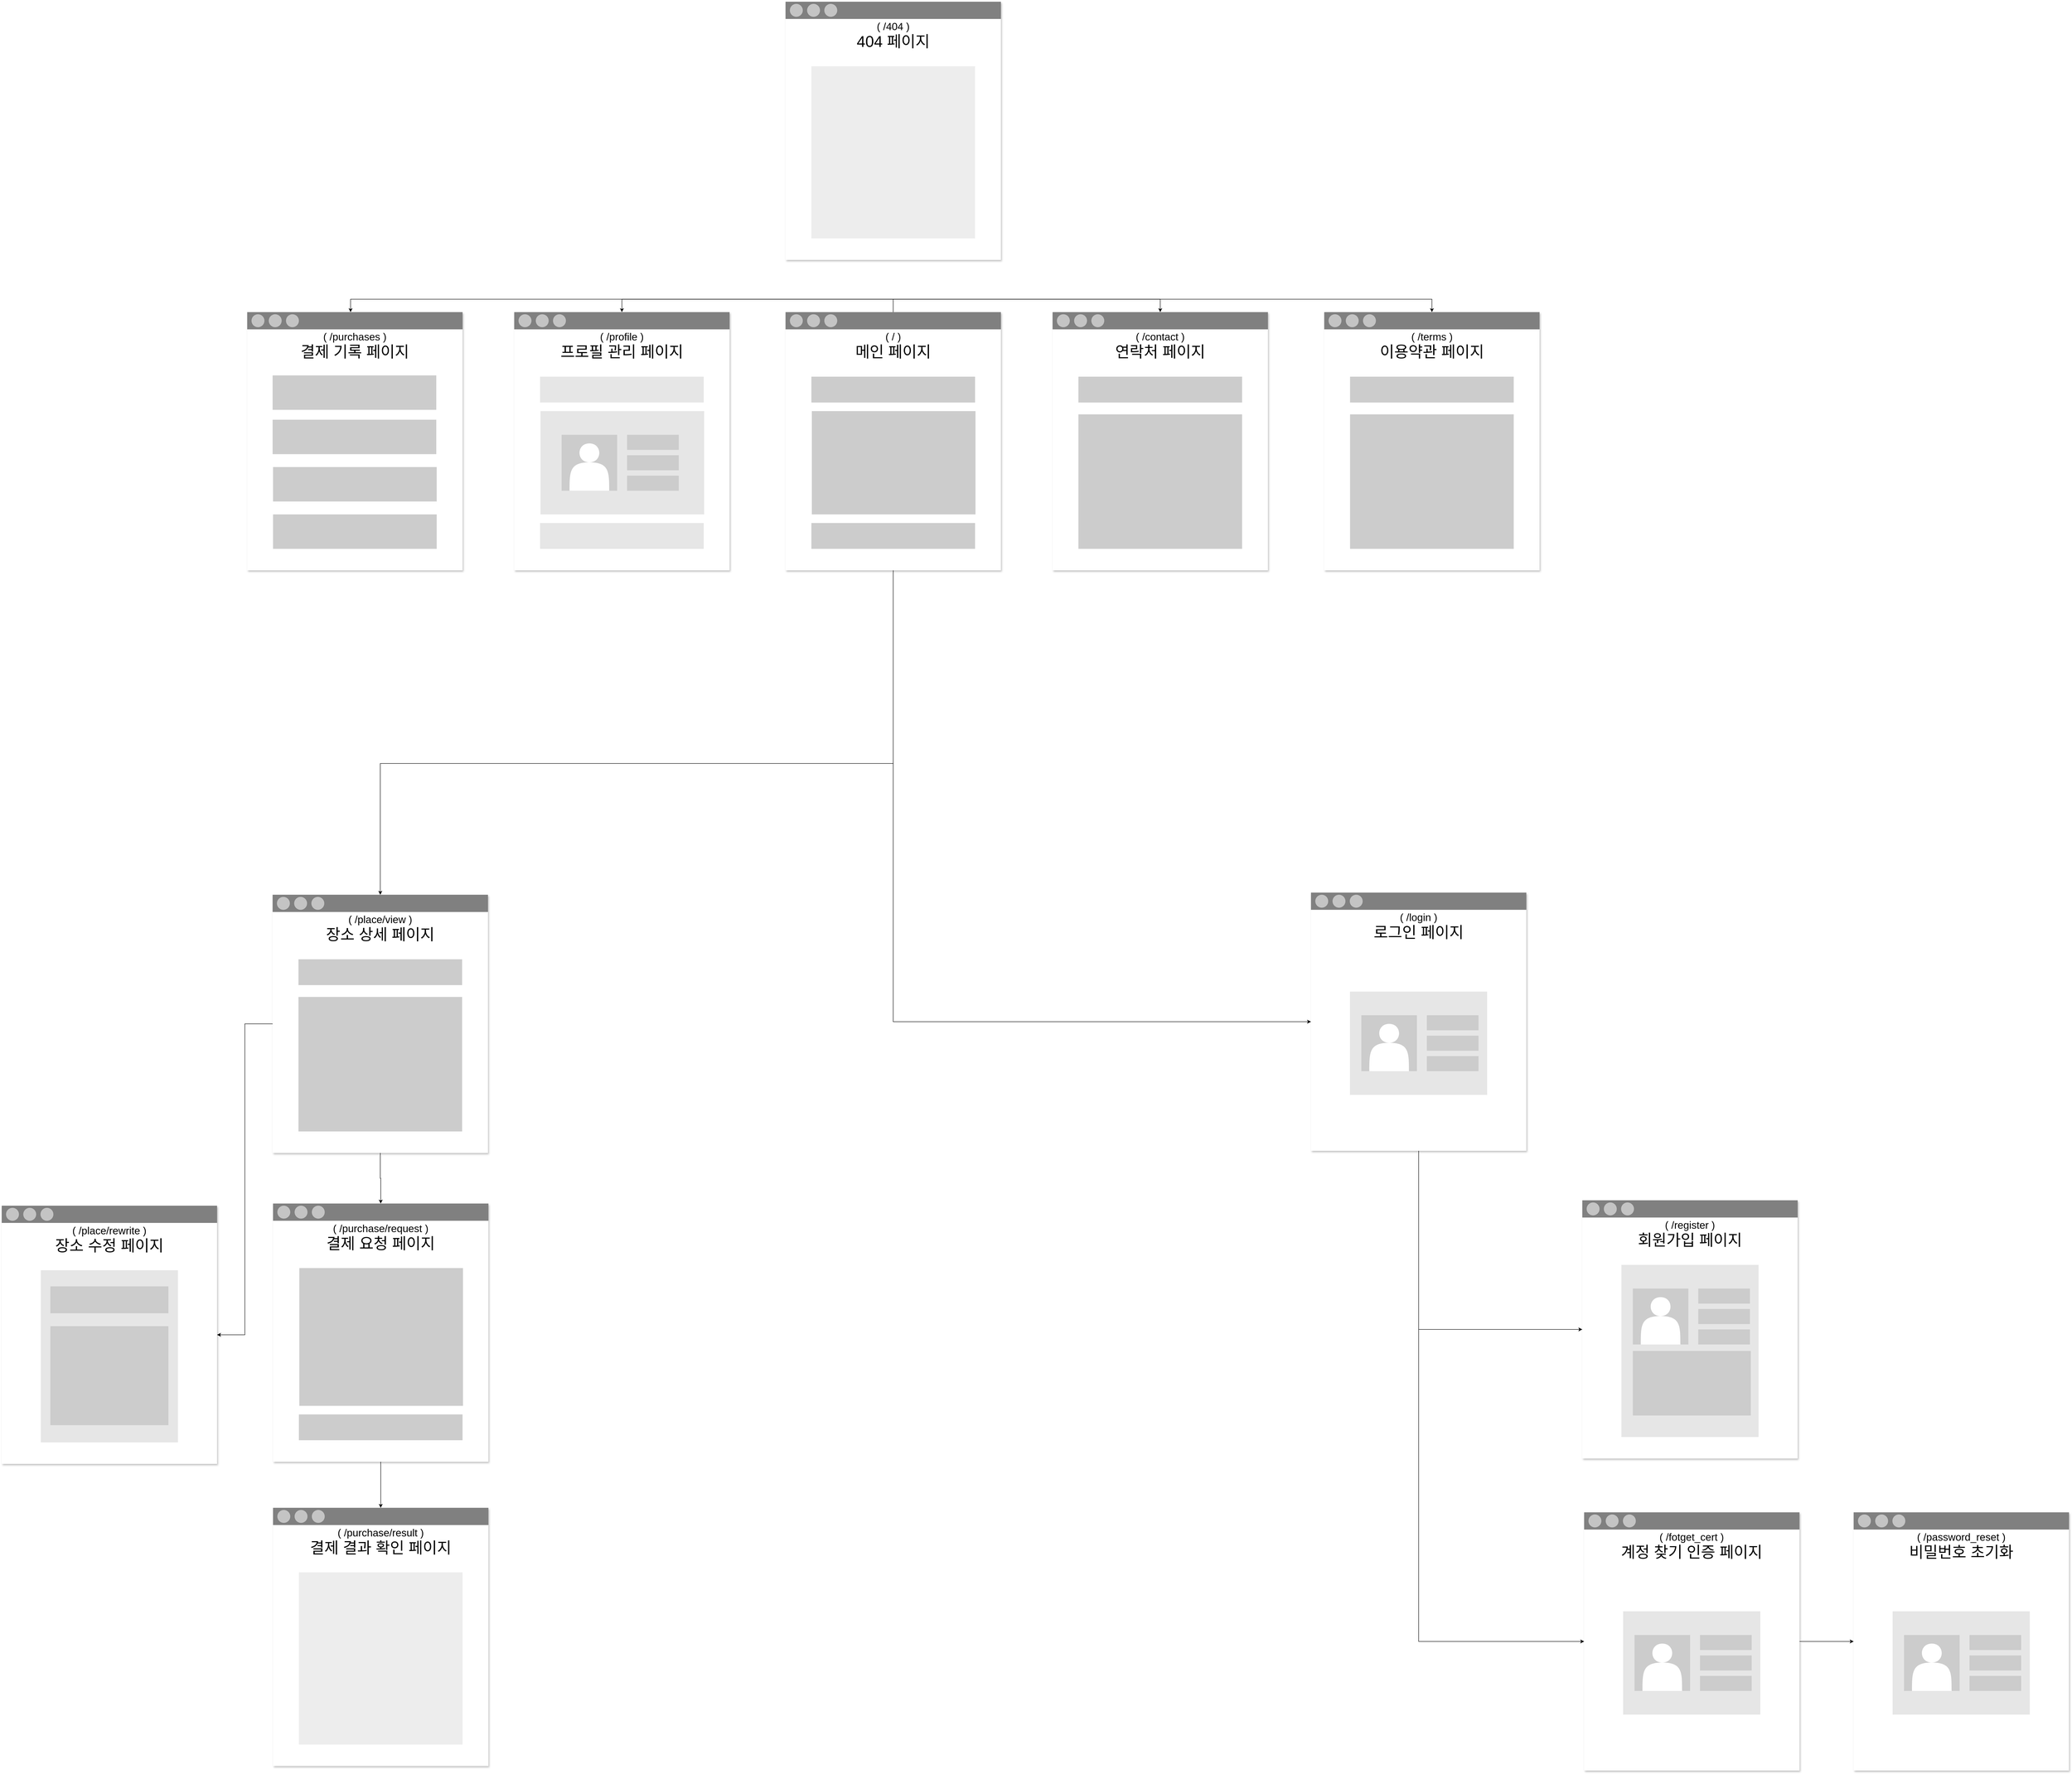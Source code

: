 <mxfile version="26.0.9">
  <diagram name="Page-1" id="b520641d-4fe3-3701-9064-5fc419738815">
    <mxGraphModel dx="197" dy="1453" grid="1" gridSize="10" guides="1" tooltips="1" connect="1" arrows="1" fold="1" page="1" pageScale="1" pageWidth="1100" pageHeight="850" background="none" math="0" shadow="0">
      <root>
        <mxCell id="0" />
        <mxCell id="1" parent="0" />
        <mxCell id="HgGfvKjObObi69bd0dLE-1" value="" style="rounded=0;whiteSpace=wrap;html=1;strokeColor=none;shadow=1;" parent="1" vertex="1">
          <mxGeometry x="5500" y="1630" width="500" height="600" as="geometry" />
        </mxCell>
        <mxCell id="HgGfvKjObObi69bd0dLE-2" value="" style="rounded=0;whiteSpace=wrap;html=1;fillColor=#808080;shadow=0;strokeColor=none;" parent="1" vertex="1">
          <mxGeometry x="5500" y="1630" width="500" height="40" as="geometry" />
        </mxCell>
        <mxCell id="HgGfvKjObObi69bd0dLE-3" value="" style="ellipse;whiteSpace=wrap;html=1;aspect=fixed;strokeColor=none;fillColor=#C4C4C4;" parent="1" vertex="1">
          <mxGeometry x="5510" y="1635" width="30" height="30" as="geometry" />
        </mxCell>
        <mxCell id="HgGfvKjObObi69bd0dLE-4" value="" style="ellipse;whiteSpace=wrap;html=1;aspect=fixed;strokeColor=none;fillColor=#C4C4C4;" parent="1" vertex="1">
          <mxGeometry x="5550" y="1635" width="30" height="30" as="geometry" />
        </mxCell>
        <mxCell id="HgGfvKjObObi69bd0dLE-5" value="" style="ellipse;whiteSpace=wrap;html=1;aspect=fixed;strokeColor=none;fillColor=#C4C4C4;" parent="1" vertex="1">
          <mxGeometry x="5590" y="1635" width="30" height="30" as="geometry" />
        </mxCell>
        <mxCell id="HgGfvKjObObi69bd0dLE-6" value="&lt;font style=&quot;font-size: 24px;&quot;&gt;( /404 )&lt;/font&gt;" style="text;html=1;align=center;verticalAlign=middle;whiteSpace=wrap;rounded=0;" parent="1" vertex="1">
          <mxGeometry x="5500" y="1673" width="500" height="30" as="geometry" />
        </mxCell>
        <mxCell id="HgGfvKjObObi69bd0dLE-7" value="&lt;font style=&quot;font-size: 36px;&quot;&gt;404 페이지&lt;/font&gt;" style="text;html=1;align=center;verticalAlign=middle;whiteSpace=wrap;rounded=0;" parent="1" vertex="1">
          <mxGeometry x="5500" y="1707" width="500" height="30" as="geometry" />
        </mxCell>
        <mxCell id="HgGfvKjObObi69bd0dLE-9" value="" style="rounded=0;whiteSpace=wrap;html=1;fillColor=#EDEDED;strokeColor=none;" parent="1" vertex="1">
          <mxGeometry x="5560" y="1780" width="380" height="400" as="geometry" />
        </mxCell>
        <mxCell id="HgGfvKjObObi69bd0dLE-493" style="edgeStyle=orthogonalEdgeStyle;rounded=0;orthogonalLoop=1;jettySize=auto;html=1;entryX=0;entryY=0.5;entryDx=0;entryDy=0;exitX=0.5;exitY=1;exitDx=0;exitDy=0;" parent="1" source="HgGfvKjObObi69bd0dLE-10" target="HgGfvKjObObi69bd0dLE-39" edge="1">
          <mxGeometry relative="1" as="geometry" />
        </mxCell>
        <mxCell id="t9F1TacY5d7-P6lCNfBC-12" style="edgeStyle=orthogonalEdgeStyle;rounded=0;orthogonalLoop=1;jettySize=auto;html=1;entryX=0.5;entryY=0;entryDx=0;entryDy=0;" parent="1" source="HgGfvKjObObi69bd0dLE-10" target="HgGfvKjObObi69bd0dLE-316" edge="1">
          <mxGeometry relative="1" as="geometry">
            <Array as="points">
              <mxPoint x="5750" y="3400" />
              <mxPoint x="4559" y="3400" />
            </Array>
          </mxGeometry>
        </mxCell>
        <mxCell id="HgGfvKjObObi69bd0dLE-10" value="" style="rounded=0;whiteSpace=wrap;html=1;strokeColor=none;shadow=1;" parent="1" vertex="1">
          <mxGeometry x="5500" y="2351.25" width="500" height="600" as="geometry" />
        </mxCell>
        <mxCell id="HgGfvKjObObi69bd0dLE-499" style="edgeStyle=orthogonalEdgeStyle;rounded=0;orthogonalLoop=1;jettySize=auto;html=1;entryX=0.5;entryY=0;entryDx=0;entryDy=0;exitX=0.5;exitY=0;exitDx=0;exitDy=0;" parent="1" source="HgGfvKjObObi69bd0dLE-11" target="HgGfvKjObObi69bd0dLE-476" edge="1">
          <mxGeometry relative="1" as="geometry">
            <Array as="points">
              <mxPoint x="5750" y="2321.25" />
              <mxPoint x="5120" y="2321.25" />
            </Array>
          </mxGeometry>
        </mxCell>
        <mxCell id="HgGfvKjObObi69bd0dLE-500" style="edgeStyle=orthogonalEdgeStyle;rounded=0;orthogonalLoop=1;jettySize=auto;html=1;entryX=0.5;entryY=0;entryDx=0;entryDy=0;exitX=0.5;exitY=0;exitDx=0;exitDy=0;" parent="1" source="HgGfvKjObObi69bd0dLE-11" edge="1">
          <mxGeometry relative="1" as="geometry">
            <Array as="points">
              <mxPoint x="5750" y="2321.25" />
              <mxPoint x="4490" y="2321.25" />
            </Array>
            <mxPoint x="4490" y="2351.25" as="targetPoint" />
          </mxGeometry>
        </mxCell>
        <mxCell id="HgGfvKjObObi69bd0dLE-503" style="edgeStyle=orthogonalEdgeStyle;rounded=0;orthogonalLoop=1;jettySize=auto;html=1;entryX=0.5;entryY=0;entryDx=0;entryDy=0;exitX=0.5;exitY=0;exitDx=0;exitDy=0;" parent="1" source="HgGfvKjObObi69bd0dLE-11" target="HgGfvKjObObi69bd0dLE-233" edge="1">
          <mxGeometry relative="1" as="geometry">
            <Array as="points">
              <mxPoint x="5750" y="2321.25" />
              <mxPoint x="6370" y="2321.25" />
            </Array>
          </mxGeometry>
        </mxCell>
        <mxCell id="HgGfvKjObObi69bd0dLE-504" style="edgeStyle=orthogonalEdgeStyle;rounded=0;orthogonalLoop=1;jettySize=auto;html=1;entryX=0.5;entryY=0;entryDx=0;entryDy=0;exitX=0.5;exitY=0;exitDx=0;exitDy=0;" parent="1" source="HgGfvKjObObi69bd0dLE-11" target="HgGfvKjObObi69bd0dLE-243" edge="1">
          <mxGeometry relative="1" as="geometry">
            <Array as="points">
              <mxPoint x="5750" y="2321.25" />
              <mxPoint x="7001" y="2321.25" />
            </Array>
          </mxGeometry>
        </mxCell>
        <mxCell id="HgGfvKjObObi69bd0dLE-11" value="" style="rounded=0;whiteSpace=wrap;html=1;fillColor=#808080;shadow=0;strokeColor=none;" parent="1" vertex="1">
          <mxGeometry x="5500" y="2351.25" width="500" height="40" as="geometry" />
        </mxCell>
        <mxCell id="HgGfvKjObObi69bd0dLE-12" value="" style="ellipse;whiteSpace=wrap;html=1;aspect=fixed;strokeColor=none;fillColor=#C4C4C4;" parent="1" vertex="1">
          <mxGeometry x="5510" y="2356.25" width="30" height="30" as="geometry" />
        </mxCell>
        <mxCell id="HgGfvKjObObi69bd0dLE-13" value="" style="ellipse;whiteSpace=wrap;html=1;aspect=fixed;strokeColor=none;fillColor=#C4C4C4;" parent="1" vertex="1">
          <mxGeometry x="5550" y="2356.25" width="30" height="30" as="geometry" />
        </mxCell>
        <mxCell id="HgGfvKjObObi69bd0dLE-14" value="" style="ellipse;whiteSpace=wrap;html=1;aspect=fixed;strokeColor=none;fillColor=#C4C4C4;" parent="1" vertex="1">
          <mxGeometry x="5590" y="2356.25" width="30" height="30" as="geometry" />
        </mxCell>
        <mxCell id="HgGfvKjObObi69bd0dLE-15" value="&lt;font style=&quot;font-size: 24px;&quot;&gt;( / )&lt;/font&gt;" style="text;html=1;align=center;verticalAlign=middle;whiteSpace=wrap;rounded=0;" parent="1" vertex="1">
          <mxGeometry x="5500" y="2394.25" width="500" height="30" as="geometry" />
        </mxCell>
        <mxCell id="HgGfvKjObObi69bd0dLE-16" value="&lt;font style=&quot;font-size: 36px;&quot;&gt;메인 페이지&lt;/font&gt;" style="text;html=1;align=center;verticalAlign=middle;whiteSpace=wrap;rounded=0;" parent="1" vertex="1">
          <mxGeometry x="5500" y="2428.25" width="500" height="30" as="geometry" />
        </mxCell>
        <mxCell id="HgGfvKjObObi69bd0dLE-18" value="" style="shape=ext;double=1;rounded=0;whiteSpace=wrap;html=1;strokeColor=none;fillColor=#CCCCCC;" parent="1" vertex="1">
          <mxGeometry x="5560" y="2501.25" width="380" height="60" as="geometry" />
        </mxCell>
        <mxCell id="HgGfvKjObObi69bd0dLE-19" value="" style="shape=ext;double=1;rounded=0;whiteSpace=wrap;html=1;strokeColor=none;fillColor=#CCCCCC;" parent="1" vertex="1">
          <mxGeometry x="5561" y="2581.25" width="380" height="240" as="geometry" />
        </mxCell>
        <mxCell id="HgGfvKjObObi69bd0dLE-20" value="" style="shape=ext;double=1;rounded=0;whiteSpace=wrap;html=1;strokeColor=none;fillColor=#CCCCCC;" parent="1" vertex="1">
          <mxGeometry x="5560" y="2841.25" width="380" height="60" as="geometry" />
        </mxCell>
        <mxCell id="HgGfvKjObObi69bd0dLE-495" style="edgeStyle=orthogonalEdgeStyle;rounded=0;orthogonalLoop=1;jettySize=auto;html=1;entryX=0;entryY=0.5;entryDx=0;entryDy=0;exitX=0.5;exitY=1;exitDx=0;exitDy=0;" parent="1" source="HgGfvKjObObi69bd0dLE-39" target="HgGfvKjObObi69bd0dLE-97" edge="1">
          <mxGeometry relative="1" as="geometry" />
        </mxCell>
        <mxCell id="HgGfvKjObObi69bd0dLE-496" style="edgeStyle=orthogonalEdgeStyle;rounded=0;orthogonalLoop=1;jettySize=auto;html=1;entryX=0;entryY=0.5;entryDx=0;entryDy=0;exitX=0.5;exitY=1;exitDx=0;exitDy=0;" parent="1" source="HgGfvKjObObi69bd0dLE-39" target="HgGfvKjObObi69bd0dLE-106" edge="1">
          <mxGeometry relative="1" as="geometry" />
        </mxCell>
        <mxCell id="HgGfvKjObObi69bd0dLE-39" value="" style="rounded=0;whiteSpace=wrap;html=1;strokeColor=none;shadow=1;" parent="1" vertex="1">
          <mxGeometry x="6720" y="3700" width="500" height="600" as="geometry" />
        </mxCell>
        <mxCell id="HgGfvKjObObi69bd0dLE-40" value="" style="rounded=0;whiteSpace=wrap;html=1;fillColor=#808080;shadow=0;strokeColor=none;" parent="1" vertex="1">
          <mxGeometry x="6720" y="3700" width="500" height="40" as="geometry" />
        </mxCell>
        <mxCell id="HgGfvKjObObi69bd0dLE-41" value="" style="ellipse;whiteSpace=wrap;html=1;aspect=fixed;strokeColor=none;fillColor=#C4C4C4;" parent="1" vertex="1">
          <mxGeometry x="6730" y="3705" width="30" height="30" as="geometry" />
        </mxCell>
        <mxCell id="HgGfvKjObObi69bd0dLE-42" value="" style="ellipse;whiteSpace=wrap;html=1;aspect=fixed;strokeColor=none;fillColor=#C4C4C4;" parent="1" vertex="1">
          <mxGeometry x="6770" y="3705" width="30" height="30" as="geometry" />
        </mxCell>
        <mxCell id="HgGfvKjObObi69bd0dLE-43" value="" style="ellipse;whiteSpace=wrap;html=1;aspect=fixed;strokeColor=none;fillColor=#C4C4C4;" parent="1" vertex="1">
          <mxGeometry x="6810" y="3705" width="30" height="30" as="geometry" />
        </mxCell>
        <mxCell id="HgGfvKjObObi69bd0dLE-44" value="&lt;span style=&quot;font-size: 24px;&quot;&gt;( /login )&lt;/span&gt;" style="text;html=1;align=center;verticalAlign=middle;whiteSpace=wrap;rounded=0;" parent="1" vertex="1">
          <mxGeometry x="6720" y="3743" width="500" height="30" as="geometry" />
        </mxCell>
        <mxCell id="HgGfvKjObObi69bd0dLE-45" value="&lt;span style=&quot;font-size: 36px;&quot;&gt;로그인 페이지&lt;/span&gt;" style="text;html=1;align=center;verticalAlign=middle;whiteSpace=wrap;rounded=0;" parent="1" vertex="1">
          <mxGeometry x="6720" y="3777" width="500" height="30" as="geometry" />
        </mxCell>
        <mxCell id="HgGfvKjObObi69bd0dLE-50" value="" style="shape=ext;double=1;rounded=0;whiteSpace=wrap;html=1;strokeColor=none;fillColor=#E6E6E6;" parent="1" vertex="1">
          <mxGeometry x="6810.5" y="3930" width="318.5" height="240" as="geometry" />
        </mxCell>
        <mxCell id="HgGfvKjObObi69bd0dLE-56" value="" style="rounded=0;whiteSpace=wrap;html=1;strokeColor=none;fillColor=#CCCCCC;" parent="1" vertex="1">
          <mxGeometry x="6837" y="3985" width="129" height="130" as="geometry" />
        </mxCell>
        <mxCell id="HgGfvKjObObi69bd0dLE-53" value="" style="shape=actor;whiteSpace=wrap;html=1;strokeColor=none;" parent="1" vertex="1">
          <mxGeometry x="6855.5" y="4005" width="92" height="110" as="geometry" />
        </mxCell>
        <mxCell id="HgGfvKjObObi69bd0dLE-57" value="" style="rounded=0;whiteSpace=wrap;html=1;strokeColor=none;fillColor=#CCCCCC;" parent="1" vertex="1">
          <mxGeometry x="6989" y="3985" width="120" height="35" as="geometry" />
        </mxCell>
        <mxCell id="HgGfvKjObObi69bd0dLE-60" value="" style="rounded=0;whiteSpace=wrap;html=1;strokeColor=none;fillColor=#CCCCCC;" parent="1" vertex="1">
          <mxGeometry x="6989" y="4032.5" width="120" height="35" as="geometry" />
        </mxCell>
        <mxCell id="HgGfvKjObObi69bd0dLE-61" value="" style="rounded=0;whiteSpace=wrap;html=1;strokeColor=none;fillColor=#CCCCCC;" parent="1" vertex="1">
          <mxGeometry x="6989" y="4080" width="120" height="35" as="geometry" />
        </mxCell>
        <mxCell id="HgGfvKjObObi69bd0dLE-97" value="" style="rounded=0;whiteSpace=wrap;html=1;strokeColor=none;shadow=1;" parent="1" vertex="1">
          <mxGeometry x="7350" y="4415" width="500" height="600" as="geometry" />
        </mxCell>
        <mxCell id="HgGfvKjObObi69bd0dLE-98" value="" style="rounded=0;whiteSpace=wrap;html=1;fillColor=#808080;shadow=0;strokeColor=none;" parent="1" vertex="1">
          <mxGeometry x="7350" y="4415" width="500" height="40" as="geometry" />
        </mxCell>
        <mxCell id="HgGfvKjObObi69bd0dLE-99" value="" style="ellipse;whiteSpace=wrap;html=1;aspect=fixed;strokeColor=none;fillColor=#C4C4C4;" parent="1" vertex="1">
          <mxGeometry x="7360" y="4420" width="30" height="30" as="geometry" />
        </mxCell>
        <mxCell id="HgGfvKjObObi69bd0dLE-100" value="" style="ellipse;whiteSpace=wrap;html=1;aspect=fixed;strokeColor=none;fillColor=#C4C4C4;" parent="1" vertex="1">
          <mxGeometry x="7400" y="4420" width="30" height="30" as="geometry" />
        </mxCell>
        <mxCell id="HgGfvKjObObi69bd0dLE-101" value="" style="ellipse;whiteSpace=wrap;html=1;aspect=fixed;strokeColor=none;fillColor=#C4C4C4;" parent="1" vertex="1">
          <mxGeometry x="7440" y="4420" width="30" height="30" as="geometry" />
        </mxCell>
        <mxCell id="HgGfvKjObObi69bd0dLE-102" value="&lt;span style=&quot;font-size: 24px;&quot;&gt;( /register )&lt;/span&gt;" style="text;html=1;align=center;verticalAlign=middle;whiteSpace=wrap;rounded=0;" parent="1" vertex="1">
          <mxGeometry x="7350" y="4458" width="500" height="30" as="geometry" />
        </mxCell>
        <mxCell id="HgGfvKjObObi69bd0dLE-103" value="&lt;span style=&quot;font-size: 36px;&quot;&gt;회원가입 페이지&lt;/span&gt;" style="text;html=1;align=center;verticalAlign=middle;whiteSpace=wrap;rounded=0;" parent="1" vertex="1">
          <mxGeometry x="7350" y="4492" width="500" height="30" as="geometry" />
        </mxCell>
        <mxCell id="HgGfvKjObObi69bd0dLE-91" value="" style="shape=ext;double=1;rounded=0;whiteSpace=wrap;html=1;strokeColor=none;fillColor=#E6E6E6;" parent="1" vertex="1">
          <mxGeometry x="7440.75" y="4565" width="318.5" height="400" as="geometry" />
        </mxCell>
        <mxCell id="HgGfvKjObObi69bd0dLE-92" value="" style="rounded=0;whiteSpace=wrap;html=1;strokeColor=none;fillColor=#CCCCCC;" parent="1" vertex="1">
          <mxGeometry x="7467.25" y="4620" width="129" height="130" as="geometry" />
        </mxCell>
        <mxCell id="HgGfvKjObObi69bd0dLE-93" value="" style="shape=actor;whiteSpace=wrap;html=1;strokeColor=none;" parent="1" vertex="1">
          <mxGeometry x="7485.75" y="4640" width="92" height="110" as="geometry" />
        </mxCell>
        <mxCell id="HgGfvKjObObi69bd0dLE-94" value="" style="rounded=0;whiteSpace=wrap;html=1;strokeColor=none;fillColor=#CCCCCC;" parent="1" vertex="1">
          <mxGeometry x="7619.25" y="4620" width="120" height="35" as="geometry" />
        </mxCell>
        <mxCell id="HgGfvKjObObi69bd0dLE-95" value="" style="rounded=0;whiteSpace=wrap;html=1;strokeColor=none;fillColor=#CCCCCC;" parent="1" vertex="1">
          <mxGeometry x="7619.25" y="4667.5" width="120" height="35" as="geometry" />
        </mxCell>
        <mxCell id="HgGfvKjObObi69bd0dLE-96" value="" style="rounded=0;whiteSpace=wrap;html=1;strokeColor=none;fillColor=#CCCCCC;" parent="1" vertex="1">
          <mxGeometry x="7619.25" y="4715" width="120" height="35" as="geometry" />
        </mxCell>
        <mxCell id="HgGfvKjObObi69bd0dLE-105" value="" style="rounded=0;whiteSpace=wrap;html=1;strokeColor=none;fillColor=#CCCCCC;" parent="1" vertex="1">
          <mxGeometry x="7467.25" y="4765" width="274" height="150" as="geometry" />
        </mxCell>
        <mxCell id="HgGfvKjObObi69bd0dLE-497" style="edgeStyle=orthogonalEdgeStyle;rounded=0;orthogonalLoop=1;jettySize=auto;html=1;entryX=0;entryY=0.5;entryDx=0;entryDy=0;" parent="1" source="HgGfvKjObObi69bd0dLE-106" target="HgGfvKjObObi69bd0dLE-119" edge="1">
          <mxGeometry relative="1" as="geometry" />
        </mxCell>
        <mxCell id="HgGfvKjObObi69bd0dLE-106" value="" style="rounded=0;whiteSpace=wrap;html=1;strokeColor=none;shadow=1;" parent="1" vertex="1">
          <mxGeometry x="7354.25" y="5140" width="500" height="600" as="geometry" />
        </mxCell>
        <mxCell id="HgGfvKjObObi69bd0dLE-107" value="" style="rounded=0;whiteSpace=wrap;html=1;fillColor=#808080;shadow=0;strokeColor=none;" parent="1" vertex="1">
          <mxGeometry x="7354.25" y="5140" width="500" height="40" as="geometry" />
        </mxCell>
        <mxCell id="HgGfvKjObObi69bd0dLE-108" value="" style="ellipse;whiteSpace=wrap;html=1;aspect=fixed;strokeColor=none;fillColor=#C4C4C4;" parent="1" vertex="1">
          <mxGeometry x="7364.25" y="5145" width="30" height="30" as="geometry" />
        </mxCell>
        <mxCell id="HgGfvKjObObi69bd0dLE-109" value="" style="ellipse;whiteSpace=wrap;html=1;aspect=fixed;strokeColor=none;fillColor=#C4C4C4;" parent="1" vertex="1">
          <mxGeometry x="7404.25" y="5145" width="30" height="30" as="geometry" />
        </mxCell>
        <mxCell id="HgGfvKjObObi69bd0dLE-110" value="" style="ellipse;whiteSpace=wrap;html=1;aspect=fixed;strokeColor=none;fillColor=#C4C4C4;" parent="1" vertex="1">
          <mxGeometry x="7444.25" y="5145" width="30" height="30" as="geometry" />
        </mxCell>
        <mxCell id="HgGfvKjObObi69bd0dLE-111" value="&lt;span style=&quot;font-size: 24px;&quot;&gt;( /fotget_cert )&lt;/span&gt;" style="text;html=1;align=center;verticalAlign=middle;whiteSpace=wrap;rounded=0;" parent="1" vertex="1">
          <mxGeometry x="7354.25" y="5183" width="500" height="30" as="geometry" />
        </mxCell>
        <mxCell id="HgGfvKjObObi69bd0dLE-112" value="&lt;span style=&quot;font-size: 36px;&quot;&gt;계정 찾기 인증 페이지&lt;/span&gt;" style="text;html=1;align=center;verticalAlign=middle;whiteSpace=wrap;rounded=0;" parent="1" vertex="1">
          <mxGeometry x="7354.25" y="5217" width="500" height="30" as="geometry" />
        </mxCell>
        <mxCell id="HgGfvKjObObi69bd0dLE-113" value="" style="shape=ext;double=1;rounded=0;whiteSpace=wrap;html=1;strokeColor=none;fillColor=#E6E6E6;" parent="1" vertex="1">
          <mxGeometry x="7444.75" y="5370" width="318.5" height="240" as="geometry" />
        </mxCell>
        <mxCell id="HgGfvKjObObi69bd0dLE-114" value="" style="rounded=0;whiteSpace=wrap;html=1;strokeColor=none;fillColor=#CCCCCC;" parent="1" vertex="1">
          <mxGeometry x="7471.25" y="5425" width="129" height="130" as="geometry" />
        </mxCell>
        <mxCell id="HgGfvKjObObi69bd0dLE-115" value="" style="shape=actor;whiteSpace=wrap;html=1;strokeColor=none;" parent="1" vertex="1">
          <mxGeometry x="7489.75" y="5445" width="92" height="110" as="geometry" />
        </mxCell>
        <mxCell id="HgGfvKjObObi69bd0dLE-116" value="" style="rounded=0;whiteSpace=wrap;html=1;strokeColor=none;fillColor=#CCCCCC;" parent="1" vertex="1">
          <mxGeometry x="7623.25" y="5425" width="120" height="35" as="geometry" />
        </mxCell>
        <mxCell id="HgGfvKjObObi69bd0dLE-117" value="" style="rounded=0;whiteSpace=wrap;html=1;strokeColor=none;fillColor=#CCCCCC;" parent="1" vertex="1">
          <mxGeometry x="7623.25" y="5472.5" width="120" height="35" as="geometry" />
        </mxCell>
        <mxCell id="HgGfvKjObObi69bd0dLE-118" value="" style="rounded=0;whiteSpace=wrap;html=1;strokeColor=none;fillColor=#CCCCCC;" parent="1" vertex="1">
          <mxGeometry x="7623.25" y="5520" width="120" height="35" as="geometry" />
        </mxCell>
        <mxCell id="HgGfvKjObObi69bd0dLE-119" value="" style="rounded=0;whiteSpace=wrap;html=1;strokeColor=none;shadow=1;" parent="1" vertex="1">
          <mxGeometry x="7980.0" y="5140" width="500" height="600" as="geometry" />
        </mxCell>
        <mxCell id="HgGfvKjObObi69bd0dLE-120" value="" style="rounded=0;whiteSpace=wrap;html=1;fillColor=#808080;shadow=0;strokeColor=none;" parent="1" vertex="1">
          <mxGeometry x="7980.0" y="5140" width="500" height="40" as="geometry" />
        </mxCell>
        <mxCell id="HgGfvKjObObi69bd0dLE-121" value="" style="ellipse;whiteSpace=wrap;html=1;aspect=fixed;strokeColor=none;fillColor=#C4C4C4;" parent="1" vertex="1">
          <mxGeometry x="7990.0" y="5145" width="30" height="30" as="geometry" />
        </mxCell>
        <mxCell id="HgGfvKjObObi69bd0dLE-122" value="" style="ellipse;whiteSpace=wrap;html=1;aspect=fixed;strokeColor=none;fillColor=#C4C4C4;" parent="1" vertex="1">
          <mxGeometry x="8030.0" y="5145" width="30" height="30" as="geometry" />
        </mxCell>
        <mxCell id="HgGfvKjObObi69bd0dLE-123" value="" style="ellipse;whiteSpace=wrap;html=1;aspect=fixed;strokeColor=none;fillColor=#C4C4C4;" parent="1" vertex="1">
          <mxGeometry x="8070.0" y="5145" width="30" height="30" as="geometry" />
        </mxCell>
        <mxCell id="HgGfvKjObObi69bd0dLE-124" value="&lt;span style=&quot;font-size: 24px;&quot;&gt;( /password_reset )&lt;/span&gt;" style="text;html=1;align=center;verticalAlign=middle;whiteSpace=wrap;rounded=0;" parent="1" vertex="1">
          <mxGeometry x="7980.0" y="5183" width="500" height="30" as="geometry" />
        </mxCell>
        <mxCell id="HgGfvKjObObi69bd0dLE-125" value="&lt;span style=&quot;font-size: 36px;&quot;&gt;비밀번호 초기화&lt;/span&gt;" style="text;html=1;align=center;verticalAlign=middle;whiteSpace=wrap;rounded=0;" parent="1" vertex="1">
          <mxGeometry x="7980.0" y="5217" width="500" height="30" as="geometry" />
        </mxCell>
        <mxCell id="HgGfvKjObObi69bd0dLE-126" value="" style="shape=ext;double=1;rounded=0;whiteSpace=wrap;html=1;strokeColor=none;fillColor=#E6E6E6;" parent="1" vertex="1">
          <mxGeometry x="8070.5" y="5370" width="318.5" height="240" as="geometry" />
        </mxCell>
        <mxCell id="HgGfvKjObObi69bd0dLE-127" value="" style="rounded=0;whiteSpace=wrap;html=1;strokeColor=none;fillColor=#CCCCCC;" parent="1" vertex="1">
          <mxGeometry x="8097.0" y="5425" width="129" height="130" as="geometry" />
        </mxCell>
        <mxCell id="HgGfvKjObObi69bd0dLE-128" value="" style="shape=actor;whiteSpace=wrap;html=1;strokeColor=none;" parent="1" vertex="1">
          <mxGeometry x="8115.5" y="5445" width="92" height="110" as="geometry" />
        </mxCell>
        <mxCell id="HgGfvKjObObi69bd0dLE-129" value="" style="rounded=0;whiteSpace=wrap;html=1;strokeColor=none;fillColor=#CCCCCC;" parent="1" vertex="1">
          <mxGeometry x="8249" y="5425" width="120" height="35" as="geometry" />
        </mxCell>
        <mxCell id="HgGfvKjObObi69bd0dLE-130" value="" style="rounded=0;whiteSpace=wrap;html=1;strokeColor=none;fillColor=#CCCCCC;" parent="1" vertex="1">
          <mxGeometry x="8249" y="5472.5" width="120" height="35" as="geometry" />
        </mxCell>
        <mxCell id="HgGfvKjObObi69bd0dLE-131" value="" style="rounded=0;whiteSpace=wrap;html=1;strokeColor=none;fillColor=#CCCCCC;" parent="1" vertex="1">
          <mxGeometry x="8249" y="5520" width="120" height="35" as="geometry" />
        </mxCell>
        <mxCell id="HgGfvKjObObi69bd0dLE-221" value="" style="rounded=0;whiteSpace=wrap;html=1;strokeColor=none;shadow=1;" parent="1" vertex="1">
          <mxGeometry x="4250" y="2351.25" width="500" height="600" as="geometry" />
        </mxCell>
        <mxCell id="HgGfvKjObObi69bd0dLE-222" value="" style="rounded=0;whiteSpace=wrap;html=1;fillColor=#808080;shadow=0;strokeColor=none;" parent="1" vertex="1">
          <mxGeometry x="4250" y="2351.25" width="500" height="40" as="geometry" />
        </mxCell>
        <mxCell id="HgGfvKjObObi69bd0dLE-223" value="" style="ellipse;whiteSpace=wrap;html=1;aspect=fixed;strokeColor=none;fillColor=#C4C4C4;" parent="1" vertex="1">
          <mxGeometry x="4260" y="2356.25" width="30" height="30" as="geometry" />
        </mxCell>
        <mxCell id="HgGfvKjObObi69bd0dLE-224" value="" style="ellipse;whiteSpace=wrap;html=1;aspect=fixed;strokeColor=none;fillColor=#C4C4C4;" parent="1" vertex="1">
          <mxGeometry x="4300" y="2356.25" width="30" height="30" as="geometry" />
        </mxCell>
        <mxCell id="HgGfvKjObObi69bd0dLE-225" value="" style="ellipse;whiteSpace=wrap;html=1;aspect=fixed;strokeColor=none;fillColor=#C4C4C4;" parent="1" vertex="1">
          <mxGeometry x="4340" y="2356.25" width="30" height="30" as="geometry" />
        </mxCell>
        <mxCell id="HgGfvKjObObi69bd0dLE-226" value="&lt;font style=&quot;font-size: 24px;&quot;&gt;( /purchases&lt;/font&gt;&lt;span style=&quot;color: light-dark(rgb(0, 0, 0), rgb(255, 255, 255)); background-color: transparent; font-size: 24px;&quot;&gt;&amp;nbsp;)&lt;/span&gt;" style="text;html=1;align=center;verticalAlign=middle;whiteSpace=wrap;rounded=0;" parent="1" vertex="1">
          <mxGeometry x="4250" y="2394.25" width="500" height="30" as="geometry" />
        </mxCell>
        <mxCell id="HgGfvKjObObi69bd0dLE-227" value="&lt;span style=&quot;font-size: 36px;&quot;&gt;결제 기록 페이지&lt;/span&gt;" style="text;html=1;align=center;verticalAlign=middle;whiteSpace=wrap;rounded=0;" parent="1" vertex="1">
          <mxGeometry x="4250" y="2428.25" width="500" height="30" as="geometry" />
        </mxCell>
        <mxCell id="HgGfvKjObObi69bd0dLE-228" value="" style="shape=ext;double=1;rounded=0;whiteSpace=wrap;html=1;strokeColor=none;fillColor=#CCCCCC;" parent="1" vertex="1">
          <mxGeometry x="4310" y="2821.25" width="380" height="80" as="geometry" />
        </mxCell>
        <mxCell id="HgGfvKjObObi69bd0dLE-229" value="" style="shape=ext;double=1;rounded=0;whiteSpace=wrap;html=1;strokeColor=none;fillColor=#CCCCCC;" parent="1" vertex="1">
          <mxGeometry x="4310" y="2711.25" width="380" height="80" as="geometry" />
        </mxCell>
        <mxCell id="HgGfvKjObObi69bd0dLE-230" value="" style="shape=ext;double=1;rounded=0;whiteSpace=wrap;html=1;strokeColor=none;fillColor=#CCCCCC;" parent="1" vertex="1">
          <mxGeometry x="4309" y="2601.25" width="380" height="80" as="geometry" />
        </mxCell>
        <mxCell id="HgGfvKjObObi69bd0dLE-231" value="" style="shape=ext;double=1;rounded=0;whiteSpace=wrap;html=1;strokeColor=none;fillColor=#CCCCCC;" parent="1" vertex="1">
          <mxGeometry x="4309" y="2498.25" width="380" height="80" as="geometry" />
        </mxCell>
        <mxCell id="HgGfvKjObObi69bd0dLE-232" value="" style="rounded=0;whiteSpace=wrap;html=1;strokeColor=none;shadow=1;" parent="1" vertex="1">
          <mxGeometry x="6120" y="2351.25" width="500" height="600" as="geometry" />
        </mxCell>
        <mxCell id="HgGfvKjObObi69bd0dLE-233" value="" style="rounded=0;whiteSpace=wrap;html=1;fillColor=#808080;shadow=0;strokeColor=none;" parent="1" vertex="1">
          <mxGeometry x="6120" y="2351.25" width="500" height="40" as="geometry" />
        </mxCell>
        <mxCell id="HgGfvKjObObi69bd0dLE-234" value="" style="ellipse;whiteSpace=wrap;html=1;aspect=fixed;strokeColor=none;fillColor=#C4C4C4;" parent="1" vertex="1">
          <mxGeometry x="6130" y="2356.25" width="30" height="30" as="geometry" />
        </mxCell>
        <mxCell id="HgGfvKjObObi69bd0dLE-235" value="" style="ellipse;whiteSpace=wrap;html=1;aspect=fixed;strokeColor=none;fillColor=#C4C4C4;" parent="1" vertex="1">
          <mxGeometry x="6170" y="2356.25" width="30" height="30" as="geometry" />
        </mxCell>
        <mxCell id="HgGfvKjObObi69bd0dLE-236" value="" style="ellipse;whiteSpace=wrap;html=1;aspect=fixed;strokeColor=none;fillColor=#C4C4C4;" parent="1" vertex="1">
          <mxGeometry x="6210" y="2356.25" width="30" height="30" as="geometry" />
        </mxCell>
        <mxCell id="HgGfvKjObObi69bd0dLE-237" value="&lt;font style=&quot;font-size: 24px;&quot;&gt;( /contact&lt;/font&gt;&lt;span style=&quot;color: light-dark(rgb(0, 0, 0), rgb(255, 255, 255)); background-color: transparent; font-size: 24px;&quot;&gt;&amp;nbsp;)&lt;/span&gt;" style="text;html=1;align=center;verticalAlign=middle;whiteSpace=wrap;rounded=0;" parent="1" vertex="1">
          <mxGeometry x="6120" y="2394.25" width="500" height="30" as="geometry" />
        </mxCell>
        <mxCell id="HgGfvKjObObi69bd0dLE-238" value="&lt;span style=&quot;font-size: 36px;&quot;&gt;연락처 페이지&lt;/span&gt;" style="text;html=1;align=center;verticalAlign=middle;whiteSpace=wrap;rounded=0;" parent="1" vertex="1">
          <mxGeometry x="6120" y="2428.25" width="500" height="30" as="geometry" />
        </mxCell>
        <mxCell id="HgGfvKjObObi69bd0dLE-239" value="" style="shape=ext;double=1;rounded=0;whiteSpace=wrap;html=1;strokeColor=none;fillColor=#CCCCCC;" parent="1" vertex="1">
          <mxGeometry x="6180" y="2501.25" width="380" height="60" as="geometry" />
        </mxCell>
        <mxCell id="HgGfvKjObObi69bd0dLE-240" value="" style="shape=ext;double=1;rounded=0;whiteSpace=wrap;html=1;strokeColor=none;fillColor=#CCCCCC;" parent="1" vertex="1">
          <mxGeometry x="6180" y="2588.75" width="380" height="312.5" as="geometry" />
        </mxCell>
        <mxCell id="HgGfvKjObObi69bd0dLE-242" value="" style="rounded=0;whiteSpace=wrap;html=1;strokeColor=none;shadow=1;" parent="1" vertex="1">
          <mxGeometry x="6750.75" y="2351.25" width="500" height="600" as="geometry" />
        </mxCell>
        <mxCell id="HgGfvKjObObi69bd0dLE-243" value="" style="rounded=0;whiteSpace=wrap;html=1;fillColor=#808080;shadow=0;strokeColor=none;" parent="1" vertex="1">
          <mxGeometry x="6750.75" y="2351.25" width="500" height="40" as="geometry" />
        </mxCell>
        <mxCell id="HgGfvKjObObi69bd0dLE-244" value="" style="ellipse;whiteSpace=wrap;html=1;aspect=fixed;strokeColor=none;fillColor=#C4C4C4;" parent="1" vertex="1">
          <mxGeometry x="6760.75" y="2356.25" width="30" height="30" as="geometry" />
        </mxCell>
        <mxCell id="HgGfvKjObObi69bd0dLE-245" value="" style="ellipse;whiteSpace=wrap;html=1;aspect=fixed;strokeColor=none;fillColor=#C4C4C4;" parent="1" vertex="1">
          <mxGeometry x="6800.75" y="2356.25" width="30" height="30" as="geometry" />
        </mxCell>
        <mxCell id="HgGfvKjObObi69bd0dLE-246" value="" style="ellipse;whiteSpace=wrap;html=1;aspect=fixed;strokeColor=none;fillColor=#C4C4C4;" parent="1" vertex="1">
          <mxGeometry x="6840.75" y="2356.25" width="30" height="30" as="geometry" />
        </mxCell>
        <mxCell id="HgGfvKjObObi69bd0dLE-247" value="&lt;font style=&quot;font-size: 24px;&quot;&gt;( /terms&lt;/font&gt;&lt;span style=&quot;color: light-dark(rgb(0, 0, 0), rgb(255, 255, 255)); background-color: transparent; font-size: 24px;&quot;&gt;&amp;nbsp;)&lt;/span&gt;" style="text;html=1;align=center;verticalAlign=middle;whiteSpace=wrap;rounded=0;" parent="1" vertex="1">
          <mxGeometry x="6750.75" y="2394.25" width="500" height="30" as="geometry" />
        </mxCell>
        <mxCell id="HgGfvKjObObi69bd0dLE-248" value="&lt;span style=&quot;font-size: 36px;&quot;&gt;이용약관 페이지&lt;/span&gt;" style="text;html=1;align=center;verticalAlign=middle;whiteSpace=wrap;rounded=0;" parent="1" vertex="1">
          <mxGeometry x="6750.75" y="2428.25" width="500" height="30" as="geometry" />
        </mxCell>
        <mxCell id="HgGfvKjObObi69bd0dLE-249" value="" style="shape=ext;double=1;rounded=0;whiteSpace=wrap;html=1;strokeColor=none;fillColor=#CCCCCC;" parent="1" vertex="1">
          <mxGeometry x="6810.75" y="2501.25" width="380" height="60" as="geometry" />
        </mxCell>
        <mxCell id="HgGfvKjObObi69bd0dLE-250" value="" style="shape=ext;double=1;rounded=0;whiteSpace=wrap;html=1;strokeColor=none;fillColor=#CCCCCC;" parent="1" vertex="1">
          <mxGeometry x="6810.75" y="2588.75" width="380" height="312.5" as="geometry" />
        </mxCell>
        <mxCell id="t9F1TacY5d7-P6lCNfBC-14" style="edgeStyle=orthogonalEdgeStyle;rounded=0;orthogonalLoop=1;jettySize=auto;html=1;entryX=0.5;entryY=0;entryDx=0;entryDy=0;" parent="1" source="HgGfvKjObObi69bd0dLE-315" target="HgGfvKjObObi69bd0dLE-363" edge="1">
          <mxGeometry relative="1" as="geometry" />
        </mxCell>
        <mxCell id="RJ-f0mT0WkTz4ROjxXBF-11" style="edgeStyle=orthogonalEdgeStyle;rounded=0;orthogonalLoop=1;jettySize=auto;html=1;entryX=1;entryY=0.5;entryDx=0;entryDy=0;" parent="1" source="HgGfvKjObObi69bd0dLE-315" target="RJ-f0mT0WkTz4ROjxXBF-1" edge="1">
          <mxGeometry relative="1" as="geometry" />
        </mxCell>
        <mxCell id="HgGfvKjObObi69bd0dLE-315" value="" style="rounded=0;whiteSpace=wrap;html=1;strokeColor=none;shadow=1;" parent="1" vertex="1">
          <mxGeometry x="4309" y="3705" width="500" height="600" as="geometry" />
        </mxCell>
        <mxCell id="HgGfvKjObObi69bd0dLE-316" value="" style="rounded=0;whiteSpace=wrap;html=1;fillColor=#808080;shadow=0;strokeColor=none;" parent="1" vertex="1">
          <mxGeometry x="4309" y="3705" width="500" height="40" as="geometry" />
        </mxCell>
        <mxCell id="HgGfvKjObObi69bd0dLE-317" value="" style="ellipse;whiteSpace=wrap;html=1;aspect=fixed;strokeColor=none;fillColor=#C4C4C4;" parent="1" vertex="1">
          <mxGeometry x="4319" y="3710" width="30" height="30" as="geometry" />
        </mxCell>
        <mxCell id="HgGfvKjObObi69bd0dLE-318" value="" style="ellipse;whiteSpace=wrap;html=1;aspect=fixed;strokeColor=none;fillColor=#C4C4C4;" parent="1" vertex="1">
          <mxGeometry x="4359" y="3710" width="30" height="30" as="geometry" />
        </mxCell>
        <mxCell id="HgGfvKjObObi69bd0dLE-319" value="" style="ellipse;whiteSpace=wrap;html=1;aspect=fixed;strokeColor=none;fillColor=#C4C4C4;" parent="1" vertex="1">
          <mxGeometry x="4399" y="3710" width="30" height="30" as="geometry" />
        </mxCell>
        <mxCell id="HgGfvKjObObi69bd0dLE-320" value="&lt;span style=&quot;font-size: 24px;&quot;&gt;( /place/view )&lt;/span&gt;" style="text;html=1;align=center;verticalAlign=middle;whiteSpace=wrap;rounded=0;" parent="1" vertex="1">
          <mxGeometry x="4309" y="3748" width="500" height="30" as="geometry" />
        </mxCell>
        <mxCell id="HgGfvKjObObi69bd0dLE-321" value="&lt;span style=&quot;font-size: 36px;&quot;&gt;장소 상세 페이지&lt;/span&gt;" style="text;html=1;align=center;verticalAlign=middle;whiteSpace=wrap;rounded=0;" parent="1" vertex="1">
          <mxGeometry x="4309" y="3782" width="500" height="30" as="geometry" />
        </mxCell>
        <mxCell id="HgGfvKjObObi69bd0dLE-322" value="" style="shape=ext;double=1;rounded=0;whiteSpace=wrap;html=1;strokeColor=none;fillColor=#CCCCCC;" parent="1" vertex="1">
          <mxGeometry x="4369" y="3855" width="380" height="60" as="geometry" />
        </mxCell>
        <mxCell id="HgGfvKjObObi69bd0dLE-323" value="" style="shape=ext;double=1;rounded=0;whiteSpace=wrap;html=1;strokeColor=none;fillColor=#CCCCCC;" parent="1" vertex="1">
          <mxGeometry x="4369" y="3942.5" width="380" height="312.5" as="geometry" />
        </mxCell>
        <mxCell id="t9F1TacY5d7-P6lCNfBC-15" style="edgeStyle=orthogonalEdgeStyle;rounded=0;orthogonalLoop=1;jettySize=auto;html=1;entryX=0.5;entryY=0;entryDx=0;entryDy=0;" parent="1" source="HgGfvKjObObi69bd0dLE-362" target="t9F1TacY5d7-P6lCNfBC-4" edge="1">
          <mxGeometry relative="1" as="geometry" />
        </mxCell>
        <mxCell id="HgGfvKjObObi69bd0dLE-362" value="" style="rounded=0;whiteSpace=wrap;html=1;strokeColor=none;shadow=1;" parent="1" vertex="1">
          <mxGeometry x="4310" y="4422.5" width="500" height="600" as="geometry" />
        </mxCell>
        <mxCell id="HgGfvKjObObi69bd0dLE-363" value="" style="rounded=0;whiteSpace=wrap;html=1;fillColor=#808080;shadow=0;strokeColor=none;" parent="1" vertex="1">
          <mxGeometry x="4310" y="4422.5" width="500" height="40" as="geometry" />
        </mxCell>
        <mxCell id="HgGfvKjObObi69bd0dLE-364" value="" style="ellipse;whiteSpace=wrap;html=1;aspect=fixed;strokeColor=none;fillColor=#C4C4C4;" parent="1" vertex="1">
          <mxGeometry x="4320" y="4427.5" width="30" height="30" as="geometry" />
        </mxCell>
        <mxCell id="HgGfvKjObObi69bd0dLE-365" value="" style="ellipse;whiteSpace=wrap;html=1;aspect=fixed;strokeColor=none;fillColor=#C4C4C4;" parent="1" vertex="1">
          <mxGeometry x="4360" y="4427.5" width="30" height="30" as="geometry" />
        </mxCell>
        <mxCell id="HgGfvKjObObi69bd0dLE-366" value="" style="ellipse;whiteSpace=wrap;html=1;aspect=fixed;strokeColor=none;fillColor=#C4C4C4;" parent="1" vertex="1">
          <mxGeometry x="4400" y="4427.5" width="30" height="30" as="geometry" />
        </mxCell>
        <mxCell id="HgGfvKjObObi69bd0dLE-367" value="&lt;span style=&quot;font-size: 24px;&quot;&gt;( /purchase/request )&lt;/span&gt;" style="text;html=1;align=center;verticalAlign=middle;whiteSpace=wrap;rounded=0;" parent="1" vertex="1">
          <mxGeometry x="4310" y="4465.5" width="500" height="30" as="geometry" />
        </mxCell>
        <mxCell id="HgGfvKjObObi69bd0dLE-368" value="&lt;span style=&quot;font-size: 36px;&quot;&gt;결제 요청 페이지&lt;/span&gt;" style="text;html=1;align=center;verticalAlign=middle;whiteSpace=wrap;rounded=0;" parent="1" vertex="1">
          <mxGeometry x="4310" y="4499.5" width="500" height="30" as="geometry" />
        </mxCell>
        <mxCell id="HgGfvKjObObi69bd0dLE-370" value="" style="shape=ext;double=1;rounded=0;whiteSpace=wrap;html=1;strokeColor=none;fillColor=#CCCCCC;" parent="1" vertex="1">
          <mxGeometry x="4371" y="4572.5" width="380" height="320" as="geometry" />
        </mxCell>
        <mxCell id="HgGfvKjObObi69bd0dLE-371" value="" style="shape=ext;double=1;rounded=0;whiteSpace=wrap;html=1;strokeColor=none;fillColor=#CCCCCC;" parent="1" vertex="1">
          <mxGeometry x="4370" y="4912.5" width="380" height="60" as="geometry" />
        </mxCell>
        <mxCell id="HgGfvKjObObi69bd0dLE-475" value="" style="rounded=0;whiteSpace=wrap;html=1;strokeColor=none;shadow=1;" parent="1" vertex="1">
          <mxGeometry x="4870" y="2351.25" width="500" height="600" as="geometry" />
        </mxCell>
        <mxCell id="HgGfvKjObObi69bd0dLE-476" value="" style="rounded=0;whiteSpace=wrap;html=1;fillColor=#808080;shadow=0;strokeColor=none;" parent="1" vertex="1">
          <mxGeometry x="4870" y="2351.25" width="500" height="40" as="geometry" />
        </mxCell>
        <mxCell id="HgGfvKjObObi69bd0dLE-477" value="" style="ellipse;whiteSpace=wrap;html=1;aspect=fixed;strokeColor=none;fillColor=#C4C4C4;" parent="1" vertex="1">
          <mxGeometry x="4880" y="2356.25" width="30" height="30" as="geometry" />
        </mxCell>
        <mxCell id="HgGfvKjObObi69bd0dLE-478" value="" style="ellipse;whiteSpace=wrap;html=1;aspect=fixed;strokeColor=none;fillColor=#C4C4C4;" parent="1" vertex="1">
          <mxGeometry x="4920" y="2356.25" width="30" height="30" as="geometry" />
        </mxCell>
        <mxCell id="HgGfvKjObObi69bd0dLE-479" value="" style="ellipse;whiteSpace=wrap;html=1;aspect=fixed;strokeColor=none;fillColor=#C4C4C4;" parent="1" vertex="1">
          <mxGeometry x="4960" y="2356.25" width="30" height="30" as="geometry" />
        </mxCell>
        <mxCell id="HgGfvKjObObi69bd0dLE-480" value="&lt;span style=&quot;font-size: 24px;&quot;&gt;( /profile )&lt;/span&gt;" style="text;html=1;align=center;verticalAlign=middle;whiteSpace=wrap;rounded=0;" parent="1" vertex="1">
          <mxGeometry x="4870" y="2394.25" width="500" height="30" as="geometry" />
        </mxCell>
        <mxCell id="HgGfvKjObObi69bd0dLE-481" value="&lt;span style=&quot;font-size: 36px;&quot;&gt;프로필 관리 페이지&lt;/span&gt;" style="text;html=1;align=center;verticalAlign=middle;whiteSpace=wrap;rounded=0;" parent="1" vertex="1">
          <mxGeometry x="4870" y="2428.25" width="500" height="30" as="geometry" />
        </mxCell>
        <mxCell id="HgGfvKjObObi69bd0dLE-482" value="" style="shape=ext;double=1;rounded=0;whiteSpace=wrap;html=1;strokeColor=none;fillColor=#E6E6E6;" parent="1" vertex="1">
          <mxGeometry x="4930" y="2501.25" width="380" height="60" as="geometry" />
        </mxCell>
        <mxCell id="HgGfvKjObObi69bd0dLE-483" value="" style="shape=ext;double=1;rounded=0;whiteSpace=wrap;html=1;strokeColor=none;fillColor=#E6E6E6;" parent="1" vertex="1">
          <mxGeometry x="4931" y="2581.25" width="380" height="240" as="geometry" />
        </mxCell>
        <mxCell id="HgGfvKjObObi69bd0dLE-484" value="" style="shape=ext;double=1;rounded=0;whiteSpace=wrap;html=1;strokeColor=none;fillColor=#E6E6E6;" parent="1" vertex="1">
          <mxGeometry x="4930" y="2841.25" width="380" height="60" as="geometry" />
        </mxCell>
        <mxCell id="HgGfvKjObObi69bd0dLE-485" value="" style="rounded=0;whiteSpace=wrap;html=1;strokeColor=none;fillColor=#CCCCCC;" parent="1" vertex="1">
          <mxGeometry x="4980" y="2636.25" width="129" height="130" as="geometry" />
        </mxCell>
        <mxCell id="HgGfvKjObObi69bd0dLE-486" value="" style="shape=actor;whiteSpace=wrap;html=1;strokeColor=none;" parent="1" vertex="1">
          <mxGeometry x="4998.5" y="2656.25" width="92" height="110" as="geometry" />
        </mxCell>
        <mxCell id="HgGfvKjObObi69bd0dLE-487" value="" style="rounded=0;whiteSpace=wrap;html=1;strokeColor=none;fillColor=#CCCCCC;" parent="1" vertex="1">
          <mxGeometry x="5132" y="2636.25" width="120" height="35" as="geometry" />
        </mxCell>
        <mxCell id="HgGfvKjObObi69bd0dLE-488" value="" style="rounded=0;whiteSpace=wrap;html=1;strokeColor=none;fillColor=#CCCCCC;" parent="1" vertex="1">
          <mxGeometry x="5132" y="2683.75" width="120" height="35" as="geometry" />
        </mxCell>
        <mxCell id="HgGfvKjObObi69bd0dLE-489" value="" style="rounded=0;whiteSpace=wrap;html=1;strokeColor=none;fillColor=#CCCCCC;" parent="1" vertex="1">
          <mxGeometry x="5132" y="2731.25" width="120" height="35" as="geometry" />
        </mxCell>
        <mxCell id="t9F1TacY5d7-P6lCNfBC-3" value="" style="rounded=0;whiteSpace=wrap;html=1;strokeColor=none;shadow=1;" parent="1" vertex="1">
          <mxGeometry x="4310" y="5129.5" width="500" height="600" as="geometry" />
        </mxCell>
        <mxCell id="t9F1TacY5d7-P6lCNfBC-4" value="" style="rounded=0;whiteSpace=wrap;html=1;fillColor=#808080;shadow=0;strokeColor=none;" parent="1" vertex="1">
          <mxGeometry x="4310" y="5129.5" width="500" height="40" as="geometry" />
        </mxCell>
        <mxCell id="t9F1TacY5d7-P6lCNfBC-5" value="" style="ellipse;whiteSpace=wrap;html=1;aspect=fixed;strokeColor=none;fillColor=#C4C4C4;" parent="1" vertex="1">
          <mxGeometry x="4320" y="5134.5" width="30" height="30" as="geometry" />
        </mxCell>
        <mxCell id="t9F1TacY5d7-P6lCNfBC-6" value="" style="ellipse;whiteSpace=wrap;html=1;aspect=fixed;strokeColor=none;fillColor=#C4C4C4;" parent="1" vertex="1">
          <mxGeometry x="4360" y="5134.5" width="30" height="30" as="geometry" />
        </mxCell>
        <mxCell id="t9F1TacY5d7-P6lCNfBC-7" value="" style="ellipse;whiteSpace=wrap;html=1;aspect=fixed;strokeColor=none;fillColor=#C4C4C4;" parent="1" vertex="1">
          <mxGeometry x="4400" y="5134.5" width="30" height="30" as="geometry" />
        </mxCell>
        <mxCell id="t9F1TacY5d7-P6lCNfBC-8" value="&lt;font style=&quot;font-size: 24px;&quot;&gt;( /purchase/result )&lt;/font&gt;" style="text;html=1;align=center;verticalAlign=middle;whiteSpace=wrap;rounded=0;" parent="1" vertex="1">
          <mxGeometry x="4310" y="5172.5" width="500" height="30" as="geometry" />
        </mxCell>
        <mxCell id="t9F1TacY5d7-P6lCNfBC-9" value="&lt;font style=&quot;font-size: 36px;&quot;&gt;결제 결과 확인 페이지&lt;/font&gt;" style="text;html=1;align=center;verticalAlign=middle;whiteSpace=wrap;rounded=0;" parent="1" vertex="1">
          <mxGeometry x="4310" y="5206.5" width="500" height="30" as="geometry" />
        </mxCell>
        <mxCell id="t9F1TacY5d7-P6lCNfBC-10" value="" style="rounded=0;whiteSpace=wrap;html=1;fillColor=#EDEDED;strokeColor=none;" parent="1" vertex="1">
          <mxGeometry x="4370" y="5279.5" width="380" height="400" as="geometry" />
        </mxCell>
        <mxCell id="RJ-f0mT0WkTz4ROjxXBF-1" value="" style="rounded=0;whiteSpace=wrap;html=1;strokeColor=none;shadow=1;" parent="1" vertex="1">
          <mxGeometry x="3680" y="4427.5" width="500" height="600" as="geometry" />
        </mxCell>
        <mxCell id="RJ-f0mT0WkTz4ROjxXBF-2" value="" style="rounded=0;whiteSpace=wrap;html=1;fillColor=#808080;shadow=0;strokeColor=none;" parent="1" vertex="1">
          <mxGeometry x="3680" y="4427.5" width="500" height="40" as="geometry" />
        </mxCell>
        <mxCell id="RJ-f0mT0WkTz4ROjxXBF-3" value="" style="ellipse;whiteSpace=wrap;html=1;aspect=fixed;strokeColor=none;fillColor=#C4C4C4;" parent="1" vertex="1">
          <mxGeometry x="3690" y="4432.5" width="30" height="30" as="geometry" />
        </mxCell>
        <mxCell id="RJ-f0mT0WkTz4ROjxXBF-4" value="" style="ellipse;whiteSpace=wrap;html=1;aspect=fixed;strokeColor=none;fillColor=#C4C4C4;" parent="1" vertex="1">
          <mxGeometry x="3730" y="4432.5" width="30" height="30" as="geometry" />
        </mxCell>
        <mxCell id="RJ-f0mT0WkTz4ROjxXBF-5" value="" style="ellipse;whiteSpace=wrap;html=1;aspect=fixed;strokeColor=none;fillColor=#C4C4C4;" parent="1" vertex="1">
          <mxGeometry x="3770" y="4432.5" width="30" height="30" as="geometry" />
        </mxCell>
        <mxCell id="RJ-f0mT0WkTz4ROjxXBF-6" value="&lt;span style=&quot;font-size: 24px;&quot;&gt;( /place/rewrite )&lt;/span&gt;" style="text;html=1;align=center;verticalAlign=middle;whiteSpace=wrap;rounded=0;" parent="1" vertex="1">
          <mxGeometry x="3680" y="4470.5" width="500" height="30" as="geometry" />
        </mxCell>
        <mxCell id="RJ-f0mT0WkTz4ROjxXBF-7" value="&lt;span style=&quot;font-size: 36px;&quot;&gt;장소 수정 페이지&lt;/span&gt;" style="text;html=1;align=center;verticalAlign=middle;whiteSpace=wrap;rounded=0;" parent="1" vertex="1">
          <mxGeometry x="3680" y="4504.5" width="500" height="30" as="geometry" />
        </mxCell>
        <mxCell id="RJ-f0mT0WkTz4ROjxXBF-8" value="" style="shape=ext;double=1;rounded=0;whiteSpace=wrap;html=1;strokeColor=none;fillColor=#E6E6E6;" parent="1" vertex="1">
          <mxGeometry x="3770.75" y="4577.5" width="318.5" height="400" as="geometry" />
        </mxCell>
        <mxCell id="RJ-f0mT0WkTz4ROjxXBF-9" value="" style="rounded=0;whiteSpace=wrap;html=1;strokeColor=none;fillColor=#CCCCCC;" parent="1" vertex="1">
          <mxGeometry x="3793" y="4707.5" width="274" height="230" as="geometry" />
        </mxCell>
        <mxCell id="RJ-f0mT0WkTz4ROjxXBF-10" value="" style="rounded=0;whiteSpace=wrap;html=1;strokeColor=none;fillColor=#CCCCCC;" parent="1" vertex="1">
          <mxGeometry x="3793" y="4615" width="274" height="62.5" as="geometry" />
        </mxCell>
      </root>
    </mxGraphModel>
  </diagram>
</mxfile>
